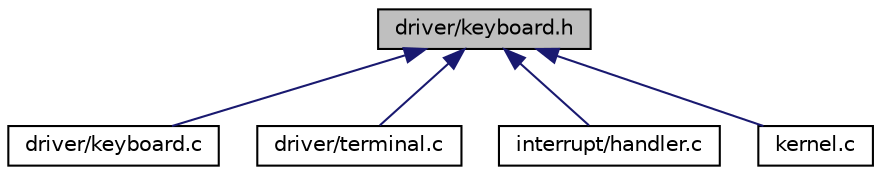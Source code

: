 digraph "driver/keyboard.h"
{
  edge [fontname="Helvetica",fontsize="10",labelfontname="Helvetica",labelfontsize="10"];
  node [fontname="Helvetica",fontsize="10",shape=record];
  Node2 [label="driver/keyboard.h",height=0.2,width=0.4,color="black", fillcolor="grey75", style="filled", fontcolor="black"];
  Node2 -> Node3 [dir="back",color="midnightblue",fontsize="10",style="solid",fontname="Helvetica"];
  Node3 [label="driver/keyboard.c",height=0.2,width=0.4,color="black", fillcolor="white", style="filled",URL="$keyboard_8c.html"];
  Node2 -> Node4 [dir="back",color="midnightblue",fontsize="10",style="solid",fontname="Helvetica"];
  Node4 [label="driver/terminal.c",height=0.2,width=0.4,color="black", fillcolor="white", style="filled",URL="$terminal_8c.html"];
  Node2 -> Node5 [dir="back",color="midnightblue",fontsize="10",style="solid",fontname="Helvetica"];
  Node5 [label="interrupt/handler.c",height=0.2,width=0.4,color="black", fillcolor="white", style="filled",URL="$handler_8c.html"];
  Node2 -> Node6 [dir="back",color="midnightblue",fontsize="10",style="solid",fontname="Helvetica"];
  Node6 [label="kernel.c",height=0.2,width=0.4,color="black", fillcolor="white", style="filled",URL="$kernel_8c.html"];
}
